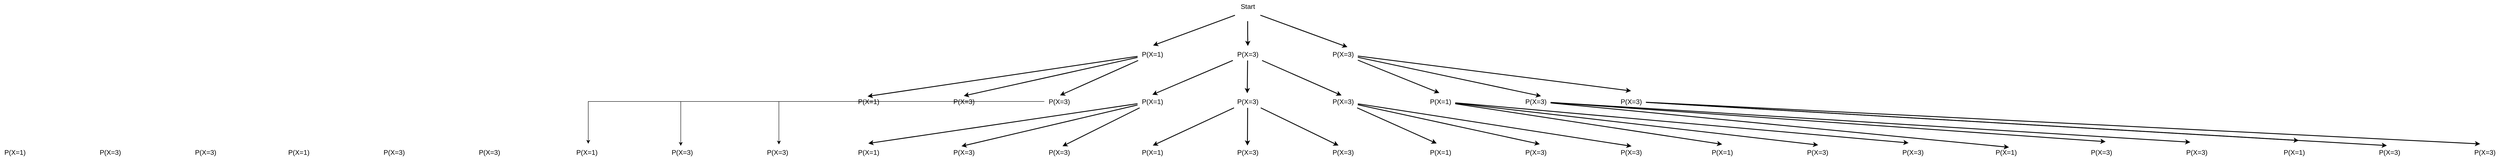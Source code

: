 <mxfile version="24.6.4" type="device">
  <diagram name="Seite-1" id="1O5NaVs8vHWC_d2TGLpn">
    <mxGraphModel dx="5605" dy="1230" grid="1" gridSize="10" guides="1" tooltips="1" connect="1" arrows="1" fold="1" page="1" pageScale="1" pageWidth="1169" pageHeight="827" math="0" shadow="0">
      <root>
        <mxCell id="0" />
        <mxCell id="1" parent="0" />
        <mxCell id="fI5FSbqcZS7DiGbng6kX-1" value="&lt;font style=&quot;font-size: 16px;&quot;&gt;Start&lt;/font&gt;&lt;div style=&quot;font-size: 16px;&quot;&gt;&lt;br style=&quot;font-size: 16px;&quot;&gt;&lt;/div&gt;" style="text;html=1;align=center;verticalAlign=middle;resizable=0;points=[];autosize=1;strokeColor=none;fillColor=none;fontSize=16;strokeWidth=2;" vertex="1" parent="1">
          <mxGeometry x="555" y="75" width="60" height="50" as="geometry" />
        </mxCell>
        <mxCell id="fI5FSbqcZS7DiGbng6kX-3" value="P(X=1)" style="text;html=1;align=center;verticalAlign=middle;resizable=0;points=[];autosize=1;strokeColor=none;fillColor=none;fontSize=16;strokeWidth=2;" vertex="1" parent="1">
          <mxGeometry x="325" y="188" width="70" height="30" as="geometry" />
        </mxCell>
        <mxCell id="fI5FSbqcZS7DiGbng6kX-4" value="P(X=3)" style="text;html=1;align=center;verticalAlign=middle;resizable=0;points=[];autosize=1;strokeColor=none;fillColor=none;fontSize=16;strokeWidth=2;" vertex="1" parent="1">
          <mxGeometry x="550" y="188" width="70" height="30" as="geometry" />
        </mxCell>
        <mxCell id="fI5FSbqcZS7DiGbng6kX-56" style="rounded=0;orthogonalLoop=1;jettySize=auto;html=1;strokeWidth=2;" edge="1" parent="1" source="fI5FSbqcZS7DiGbng6kX-5">
          <mxGeometry relative="1" as="geometry">
            <mxPoint x="1490" y="290" as="targetPoint" />
          </mxGeometry>
        </mxCell>
        <mxCell id="fI5FSbqcZS7DiGbng6kX-5" value="P(X=3)" style="text;html=1;align=center;verticalAlign=middle;resizable=0;points=[];autosize=1;strokeColor=none;fillColor=none;fontSize=16;strokeWidth=2;" vertex="1" parent="1">
          <mxGeometry x="775" y="188" width="70" height="30" as="geometry" />
        </mxCell>
        <mxCell id="fI5FSbqcZS7DiGbng6kX-7" value="P(X=1)" style="text;html=1;align=center;verticalAlign=middle;resizable=0;points=[];autosize=1;strokeColor=none;fillColor=none;fontSize=16;strokeWidth=2;" vertex="1" parent="1">
          <mxGeometry x="325" y="300" width="70" height="30" as="geometry" />
        </mxCell>
        <mxCell id="fI5FSbqcZS7DiGbng6kX-8" value="P(X=3)" style="text;html=1;align=center;verticalAlign=middle;resizable=0;points=[];autosize=1;strokeColor=none;fillColor=none;fontSize=16;strokeWidth=2;" vertex="1" parent="1">
          <mxGeometry x="550" y="300" width="70" height="30" as="geometry" />
        </mxCell>
        <mxCell id="fI5FSbqcZS7DiGbng6kX-9" value="P(X=3)" style="text;html=1;align=center;verticalAlign=middle;resizable=0;points=[];autosize=1;strokeColor=none;fillColor=none;fontSize=16;strokeWidth=2;" vertex="1" parent="1">
          <mxGeometry x="775" y="300" width="70" height="30" as="geometry" />
        </mxCell>
        <mxCell id="fI5FSbqcZS7DiGbng6kX-10" value="P(X=1)" style="text;html=1;align=center;verticalAlign=middle;resizable=0;points=[];autosize=1;strokeColor=none;fillColor=none;fontSize=16;strokeWidth=2;" vertex="1" parent="1">
          <mxGeometry x="1005" y="300" width="70" height="30" as="geometry" />
        </mxCell>
        <mxCell id="fI5FSbqcZS7DiGbng6kX-11" value="P(X=3)" style="text;html=1;align=center;verticalAlign=middle;resizable=0;points=[];autosize=1;strokeColor=none;fillColor=none;fontSize=16;strokeWidth=2;" vertex="1" parent="1">
          <mxGeometry x="1230" y="300" width="70" height="30" as="geometry" />
        </mxCell>
        <mxCell id="fI5FSbqcZS7DiGbng6kX-12" value="P(X=3)" style="text;html=1;align=center;verticalAlign=middle;resizable=0;points=[];autosize=1;strokeColor=none;fillColor=none;fontSize=16;strokeWidth=2;" vertex="1" parent="1">
          <mxGeometry x="1455" y="300" width="70" height="30" as="geometry" />
        </mxCell>
        <mxCell id="fI5FSbqcZS7DiGbng6kX-13" value="P(X=1)" style="text;html=1;align=center;verticalAlign=middle;resizable=0;points=[];autosize=1;strokeColor=none;fillColor=none;fontSize=16;strokeWidth=2;" vertex="1" parent="1">
          <mxGeometry x="-345" y="300" width="70" height="30" as="geometry" />
        </mxCell>
        <mxCell id="fI5FSbqcZS7DiGbng6kX-14" value="P(X=3)" style="text;html=1;align=center;verticalAlign=middle;resizable=0;points=[];autosize=1;strokeColor=none;fillColor=none;fontSize=16;strokeWidth=2;" vertex="1" parent="1">
          <mxGeometry x="-120" y="300" width="70" height="30" as="geometry" />
        </mxCell>
        <mxCell id="fI5FSbqcZS7DiGbng6kX-15" value="P(X=3)" style="text;html=1;align=center;verticalAlign=middle;resizable=0;points=[];autosize=1;strokeColor=none;fillColor=none;fontSize=16;strokeWidth=2;" vertex="1" parent="1">
          <mxGeometry x="105" y="300" width="70" height="30" as="geometry" />
        </mxCell>
        <mxCell id="fI5FSbqcZS7DiGbng6kX-25" value="P(X=1)" style="text;html=1;align=center;verticalAlign=middle;resizable=0;points=[];autosize=1;strokeColor=none;fillColor=none;fontSize=16;strokeWidth=2;" vertex="1" parent="1">
          <mxGeometry x="325" y="420" width="70" height="30" as="geometry" />
        </mxCell>
        <mxCell id="fI5FSbqcZS7DiGbng6kX-26" value="P(X=3)" style="text;html=1;align=center;verticalAlign=middle;resizable=0;points=[];autosize=1;strokeColor=none;fillColor=none;fontSize=16;strokeWidth=2;" vertex="1" parent="1">
          <mxGeometry x="550" y="420" width="70" height="30" as="geometry" />
        </mxCell>
        <mxCell id="fI5FSbqcZS7DiGbng6kX-27" value="P(X=3)" style="text;html=1;align=center;verticalAlign=middle;resizable=0;points=[];autosize=1;strokeColor=none;fillColor=none;fontSize=16;strokeWidth=2;" vertex="1" parent="1">
          <mxGeometry x="775" y="420" width="70" height="30" as="geometry" />
        </mxCell>
        <mxCell id="fI5FSbqcZS7DiGbng6kX-28" value="P(X=1)" style="text;html=1;align=center;verticalAlign=middle;resizable=0;points=[];autosize=1;strokeColor=none;fillColor=none;fontSize=16;strokeWidth=2;" vertex="1" parent="1">
          <mxGeometry x="1005" y="420" width="70" height="30" as="geometry" />
        </mxCell>
        <mxCell id="fI5FSbqcZS7DiGbng6kX-29" value="P(X=3)" style="text;html=1;align=center;verticalAlign=middle;resizable=0;points=[];autosize=1;strokeColor=none;fillColor=none;fontSize=16;strokeWidth=2;" vertex="1" parent="1">
          <mxGeometry x="1230" y="420" width="70" height="30" as="geometry" />
        </mxCell>
        <mxCell id="fI5FSbqcZS7DiGbng6kX-30" value="P(X=3)" style="text;html=1;align=center;verticalAlign=middle;resizable=0;points=[];autosize=1;strokeColor=none;fillColor=none;fontSize=16;strokeWidth=2;" vertex="1" parent="1">
          <mxGeometry x="1455" y="420" width="70" height="30" as="geometry" />
        </mxCell>
        <mxCell id="fI5FSbqcZS7DiGbng6kX-31" value="P(X=1)" style="text;html=1;align=center;verticalAlign=middle;resizable=0;points=[];autosize=1;strokeColor=none;fillColor=none;fontSize=16;strokeWidth=2;" vertex="1" parent="1">
          <mxGeometry x="-345" y="420" width="70" height="30" as="geometry" />
        </mxCell>
        <mxCell id="fI5FSbqcZS7DiGbng6kX-32" value="P(X=3)" style="text;html=1;align=center;verticalAlign=middle;resizable=0;points=[];autosize=1;strokeColor=none;fillColor=none;fontSize=16;strokeWidth=2;" vertex="1" parent="1">
          <mxGeometry x="-120" y="420" width="70" height="30" as="geometry" />
        </mxCell>
        <mxCell id="fI5FSbqcZS7DiGbng6kX-33" value="P(X=3)" style="text;html=1;align=center;verticalAlign=middle;resizable=0;points=[];autosize=1;strokeColor=none;fillColor=none;fontSize=16;strokeWidth=2;" vertex="1" parent="1">
          <mxGeometry x="105" y="420" width="70" height="30" as="geometry" />
        </mxCell>
        <mxCell id="fI5FSbqcZS7DiGbng6kX-34" value="P(X=1)" style="text;html=1;align=center;verticalAlign=middle;resizable=0;points=[];autosize=1;strokeColor=none;fillColor=none;fontSize=16;strokeWidth=2;" vertex="1" parent="1">
          <mxGeometry x="2340" y="420" width="70" height="30" as="geometry" />
        </mxCell>
        <mxCell id="fI5FSbqcZS7DiGbng6kX-35" value="P(X=3)" style="text;html=1;align=center;verticalAlign=middle;resizable=0;points=[];autosize=1;strokeColor=none;fillColor=none;fontSize=16;strokeWidth=2;" vertex="1" parent="1">
          <mxGeometry x="2565" y="420" width="70" height="30" as="geometry" />
        </mxCell>
        <mxCell id="fI5FSbqcZS7DiGbng6kX-36" value="P(X=3)" style="text;html=1;align=center;verticalAlign=middle;resizable=0;points=[];autosize=1;strokeColor=none;fillColor=none;fontSize=16;strokeWidth=2;" vertex="1" parent="1">
          <mxGeometry x="2790" y="420" width="70" height="30" as="geometry" />
        </mxCell>
        <mxCell id="fI5FSbqcZS7DiGbng6kX-37" value="P(X=1)" style="text;html=1;align=center;verticalAlign=middle;resizable=0;points=[];autosize=1;strokeColor=none;fillColor=none;fontSize=16;strokeWidth=2;" vertex="1" parent="1">
          <mxGeometry x="3020" y="420" width="70" height="30" as="geometry" />
        </mxCell>
        <mxCell id="fI5FSbqcZS7DiGbng6kX-38" value="P(X=3)" style="text;html=1;align=center;verticalAlign=middle;resizable=0;points=[];autosize=1;strokeColor=none;fillColor=none;fontSize=16;strokeWidth=2;" vertex="1" parent="1">
          <mxGeometry x="3245" y="420" width="70" height="30" as="geometry" />
        </mxCell>
        <mxCell id="fI5FSbqcZS7DiGbng6kX-39" value="P(X=3)" style="text;html=1;align=center;verticalAlign=middle;resizable=0;points=[];autosize=1;strokeColor=none;fillColor=none;fontSize=16;strokeWidth=2;" vertex="1" parent="1">
          <mxGeometry x="3470" y="420" width="70" height="30" as="geometry" />
        </mxCell>
        <mxCell id="fI5FSbqcZS7DiGbng6kX-40" value="P(X=1)" style="text;html=1;align=center;verticalAlign=middle;resizable=0;points=[];autosize=1;strokeColor=none;fillColor=none;fontSize=16;strokeWidth=2;" vertex="1" parent="1">
          <mxGeometry x="1670" y="420" width="70" height="30" as="geometry" />
        </mxCell>
        <mxCell id="fI5FSbqcZS7DiGbng6kX-41" value="P(X=3)" style="text;html=1;align=center;verticalAlign=middle;resizable=0;points=[];autosize=1;strokeColor=none;fillColor=none;fontSize=16;strokeWidth=2;" vertex="1" parent="1">
          <mxGeometry x="1895" y="420" width="70" height="30" as="geometry" />
        </mxCell>
        <mxCell id="fI5FSbqcZS7DiGbng6kX-42" value="P(X=3)" style="text;html=1;align=center;verticalAlign=middle;resizable=0;points=[];autosize=1;strokeColor=none;fillColor=none;fontSize=16;strokeWidth=2;" vertex="1" parent="1">
          <mxGeometry x="2120" y="420" width="70" height="30" as="geometry" />
        </mxCell>
        <mxCell id="fI5FSbqcZS7DiGbng6kX-43" value="P(X=1)" style="text;html=1;align=center;verticalAlign=middle;resizable=0;points=[];autosize=1;strokeColor=none;fillColor=none;fontSize=16;strokeWidth=2;" vertex="1" parent="1">
          <mxGeometry x="-1690" y="420" width="70" height="30" as="geometry" />
        </mxCell>
        <mxCell id="fI5FSbqcZS7DiGbng6kX-44" value="P(X=3)" style="text;html=1;align=center;verticalAlign=middle;resizable=0;points=[];autosize=1;strokeColor=none;fillColor=none;fontSize=16;strokeWidth=2;" vertex="1" parent="1">
          <mxGeometry x="-1465" y="420" width="70" height="30" as="geometry" />
        </mxCell>
        <mxCell id="fI5FSbqcZS7DiGbng6kX-45" value="P(X=3)" style="text;html=1;align=center;verticalAlign=middle;resizable=0;points=[];autosize=1;strokeColor=none;fillColor=none;fontSize=16;strokeWidth=2;" vertex="1" parent="1">
          <mxGeometry x="-1240" y="420" width="70" height="30" as="geometry" />
        </mxCell>
        <mxCell id="fI5FSbqcZS7DiGbng6kX-46" value="P(X=1)" style="text;html=1;align=center;verticalAlign=middle;resizable=0;points=[];autosize=1;strokeColor=none;fillColor=none;fontSize=16;strokeWidth=2;" vertex="1" parent="1">
          <mxGeometry x="-1010" y="420" width="70" height="30" as="geometry" />
        </mxCell>
        <mxCell id="fI5FSbqcZS7DiGbng6kX-47" value="P(X=3)" style="text;html=1;align=center;verticalAlign=middle;resizable=0;points=[];autosize=1;strokeColor=none;fillColor=none;fontSize=16;strokeWidth=2;" vertex="1" parent="1">
          <mxGeometry x="-785" y="420" width="70" height="30" as="geometry" />
        </mxCell>
        <mxCell id="fI5FSbqcZS7DiGbng6kX-48" value="P(X=3)" style="text;html=1;align=center;verticalAlign=middle;resizable=0;points=[];autosize=1;strokeColor=none;fillColor=none;fontSize=16;strokeWidth=2;" vertex="1" parent="1">
          <mxGeometry x="-560" y="420" width="70" height="30" as="geometry" />
        </mxCell>
        <mxCell id="fI5FSbqcZS7DiGbng6kX-49" value="P(X=1)" style="text;html=1;align=center;verticalAlign=middle;resizable=0;points=[];autosize=1;strokeColor=none;fillColor=none;fontSize=16;strokeWidth=2;" vertex="1" parent="1">
          <mxGeometry x="-2360" y="420" width="70" height="30" as="geometry" />
        </mxCell>
        <mxCell id="fI5FSbqcZS7DiGbng6kX-50" value="P(X=3)" style="text;html=1;align=center;verticalAlign=middle;resizable=0;points=[];autosize=1;strokeColor=none;fillColor=none;fontSize=16;strokeWidth=2;" vertex="1" parent="1">
          <mxGeometry x="-2135" y="420" width="70" height="30" as="geometry" />
        </mxCell>
        <mxCell id="fI5FSbqcZS7DiGbng6kX-51" value="P(X=3)" style="text;html=1;align=center;verticalAlign=middle;resizable=0;points=[];autosize=1;strokeColor=none;fillColor=none;fontSize=16;strokeWidth=2;" vertex="1" parent="1">
          <mxGeometry x="-1910" y="420" width="70" height="30" as="geometry" />
        </mxCell>
        <mxCell id="fI5FSbqcZS7DiGbng6kX-53" style="edgeStyle=orthogonalEdgeStyle;rounded=0;orthogonalLoop=1;jettySize=auto;html=1;entryX=0.506;entryY=-0.14;entryDx=0;entryDy=0;entryPerimeter=0;strokeWidth=2;" edge="1" parent="1" source="fI5FSbqcZS7DiGbng6kX-1" target="fI5FSbqcZS7DiGbng6kX-4">
          <mxGeometry relative="1" as="geometry" />
        </mxCell>
        <mxCell id="fI5FSbqcZS7DiGbng6kX-54" style="rounded=0;orthogonalLoop=1;jettySize=auto;html=1;entryX=0.524;entryY=-0.182;entryDx=0;entryDy=0;entryPerimeter=0;strokeWidth=2;" edge="1" parent="1" source="fI5FSbqcZS7DiGbng6kX-1" target="fI5FSbqcZS7DiGbng6kX-3">
          <mxGeometry relative="1" as="geometry" />
        </mxCell>
        <mxCell id="fI5FSbqcZS7DiGbng6kX-55" style="rounded=0;orthogonalLoop=1;jettySize=auto;html=1;entryX=0.649;entryY=-0.057;entryDx=0;entryDy=0;entryPerimeter=0;strokeWidth=2;" edge="1" parent="1" source="fI5FSbqcZS7DiGbng6kX-1" target="fI5FSbqcZS7DiGbng6kX-5">
          <mxGeometry relative="1" as="geometry" />
        </mxCell>
        <mxCell id="fI5FSbqcZS7DiGbng6kX-57" style="rounded=0;orthogonalLoop=1;jettySize=auto;html=1;entryX=0.677;entryY=0.076;entryDx=0;entryDy=0;entryPerimeter=0;strokeWidth=2;" edge="1" parent="1" source="fI5FSbqcZS7DiGbng6kX-5" target="fI5FSbqcZS7DiGbng6kX-11">
          <mxGeometry relative="1" as="geometry" />
        </mxCell>
        <mxCell id="fI5FSbqcZS7DiGbng6kX-58" style="rounded=0;orthogonalLoop=1;jettySize=auto;html=1;entryX=0.463;entryY=-0.174;entryDx=0;entryDy=0;entryPerimeter=0;strokeWidth=2;" edge="1" parent="1" source="fI5FSbqcZS7DiGbng6kX-5" target="fI5FSbqcZS7DiGbng6kX-10">
          <mxGeometry relative="1" as="geometry" />
        </mxCell>
        <mxCell id="fI5FSbqcZS7DiGbng6kX-60" style="rounded=0;orthogonalLoop=1;jettySize=auto;html=1;entryX=0.486;entryY=-0.152;entryDx=0;entryDy=0;entryPerimeter=0;strokeWidth=2;" edge="1" parent="1" source="fI5FSbqcZS7DiGbng6kX-4" target="fI5FSbqcZS7DiGbng6kX-8">
          <mxGeometry relative="1" as="geometry" />
        </mxCell>
        <mxCell id="fI5FSbqcZS7DiGbng6kX-62" style="rounded=0;orthogonalLoop=1;jettySize=auto;html=1;entryX=0.499;entryY=-0.034;entryDx=0;entryDy=0;entryPerimeter=0;strokeWidth=2;" edge="1" parent="1" source="fI5FSbqcZS7DiGbng6kX-4" target="fI5FSbqcZS7DiGbng6kX-7">
          <mxGeometry relative="1" as="geometry" />
        </mxCell>
        <mxCell id="fI5FSbqcZS7DiGbng6kX-63" style="rounded=0;orthogonalLoop=1;jettySize=auto;html=1;entryX=0.451;entryY=0.021;entryDx=0;entryDy=0;entryPerimeter=0;strokeWidth=2;" edge="1" parent="1" source="fI5FSbqcZS7DiGbng6kX-4" target="fI5FSbqcZS7DiGbng6kX-9">
          <mxGeometry relative="1" as="geometry" />
        </mxCell>
        <mxCell id="fI5FSbqcZS7DiGbng6kX-64" style="rounded=0;orthogonalLoop=1;jettySize=auto;html=1;entryX=0.529;entryY=0.017;entryDx=0;entryDy=0;entryPerimeter=0;strokeWidth=2;" edge="1" parent="1" source="fI5FSbqcZS7DiGbng6kX-3" target="fI5FSbqcZS7DiGbng6kX-15">
          <mxGeometry relative="1" as="geometry" />
        </mxCell>
        <mxCell id="fI5FSbqcZS7DiGbng6kX-65" style="rounded=0;orthogonalLoop=1;jettySize=auto;html=1;entryX=0.499;entryY=0.056;entryDx=0;entryDy=0;entryPerimeter=0;strokeWidth=2;" edge="1" parent="1" source="fI5FSbqcZS7DiGbng6kX-3" target="fI5FSbqcZS7DiGbng6kX-14">
          <mxGeometry relative="1" as="geometry" />
        </mxCell>
        <mxCell id="fI5FSbqcZS7DiGbng6kX-68" style="rounded=0;orthogonalLoop=1;jettySize=auto;html=1;entryX=0.47;entryY=0.095;entryDx=0;entryDy=0;entryPerimeter=0;strokeWidth=2;" edge="1" parent="1" source="fI5FSbqcZS7DiGbng6kX-3" target="fI5FSbqcZS7DiGbng6kX-13">
          <mxGeometry relative="1" as="geometry" />
        </mxCell>
        <mxCell id="fI5FSbqcZS7DiGbng6kX-69" style="rounded=0;orthogonalLoop=1;jettySize=auto;html=1;entryX=0.344;entryY=-0.158;entryDx=0;entryDy=0;entryPerimeter=0;strokeWidth=2;" edge="1" parent="1" source="fI5FSbqcZS7DiGbng6kX-12" target="fI5FSbqcZS7DiGbng6kX-39">
          <mxGeometry relative="1" as="geometry" />
        </mxCell>
        <mxCell id="fI5FSbqcZS7DiGbng6kX-70" style="rounded=0;orthogonalLoop=1;jettySize=auto;html=1;entryX=0.415;entryY=-0.025;entryDx=0;entryDy=0;entryPerimeter=0;strokeWidth=2;" edge="1" parent="1" source="fI5FSbqcZS7DiGbng6kX-12" target="fI5FSbqcZS7DiGbng6kX-38">
          <mxGeometry relative="1" as="geometry" />
        </mxCell>
        <mxCell id="fI5FSbqcZS7DiGbng6kX-71" style="rounded=0;orthogonalLoop=1;jettySize=auto;html=1;entryX=0.658;entryY=-0.425;entryDx=0;entryDy=0;entryPerimeter=0;strokeWidth=2;" edge="1" parent="1" source="fI5FSbqcZS7DiGbng6kX-12" target="fI5FSbqcZS7DiGbng6kX-37">
          <mxGeometry relative="1" as="geometry" />
        </mxCell>
        <mxCell id="fI5FSbqcZS7DiGbng6kX-72" style="rounded=0;orthogonalLoop=1;jettySize=auto;html=1;entryX=0.287;entryY=-0.292;entryDx=0;entryDy=0;entryPerimeter=0;strokeWidth=2;" edge="1" parent="1" source="fI5FSbqcZS7DiGbng6kX-11" target="fI5FSbqcZS7DiGbng6kX-36">
          <mxGeometry relative="1" as="geometry" />
        </mxCell>
        <mxCell id="fI5FSbqcZS7DiGbng6kX-73" style="rounded=0;orthogonalLoop=1;jettySize=auto;html=1;entryX=0.643;entryY=-0.333;entryDx=0;entryDy=0;entryPerimeter=0;strokeWidth=2;" edge="1" parent="1" source="fI5FSbqcZS7DiGbng6kX-11" target="fI5FSbqcZS7DiGbng6kX-35">
          <mxGeometry relative="1" as="geometry" />
        </mxCell>
        <mxCell id="fI5FSbqcZS7DiGbng6kX-74" style="rounded=0;orthogonalLoop=1;jettySize=auto;html=1;entryX=0.601;entryY=0.108;entryDx=0;entryDy=0;entryPerimeter=0;strokeWidth=2;" edge="1" parent="1" source="fI5FSbqcZS7DiGbng6kX-11" target="fI5FSbqcZS7DiGbng6kX-34">
          <mxGeometry relative="1" as="geometry" />
        </mxCell>
        <mxCell id="fI5FSbqcZS7DiGbng6kX-75" style="rounded=0;orthogonalLoop=1;jettySize=auto;html=1;entryX=0.357;entryY=-0.235;entryDx=0;entryDy=0;entryPerimeter=0;strokeWidth=2;" edge="1" parent="1" source="fI5FSbqcZS7DiGbng6kX-10" target="fI5FSbqcZS7DiGbng6kX-42">
          <mxGeometry relative="1" as="geometry" />
        </mxCell>
        <mxCell id="fI5FSbqcZS7DiGbng6kX-76" style="rounded=0;orthogonalLoop=1;jettySize=auto;html=1;entryX=0.523;entryY=-0.068;entryDx=0;entryDy=0;entryPerimeter=0;strokeWidth=2;" edge="1" parent="1" source="fI5FSbqcZS7DiGbng6kX-10" target="fI5FSbqcZS7DiGbng6kX-41">
          <mxGeometry relative="1" as="geometry" />
        </mxCell>
        <mxCell id="fI5FSbqcZS7DiGbng6kX-77" style="rounded=0;orthogonalLoop=1;jettySize=auto;html=1;entryX=0.5;entryY=-0.124;entryDx=0;entryDy=0;entryPerimeter=0;strokeWidth=2;" edge="1" parent="1" source="fI5FSbqcZS7DiGbng6kX-10" target="fI5FSbqcZS7DiGbng6kX-40">
          <mxGeometry relative="1" as="geometry" />
        </mxCell>
        <mxCell id="fI5FSbqcZS7DiGbng6kX-78" style="rounded=0;orthogonalLoop=1;jettySize=auto;html=1;entryX=0.515;entryY=0.027;entryDx=0;entryDy=0;entryPerimeter=0;strokeWidth=2;" edge="1" parent="1" source="fI5FSbqcZS7DiGbng6kX-9" target="fI5FSbqcZS7DiGbng6kX-30">
          <mxGeometry relative="1" as="geometry" />
        </mxCell>
        <mxCell id="fI5FSbqcZS7DiGbng6kX-79" style="rounded=0;orthogonalLoop=1;jettySize=auto;html=1;entryX=0.635;entryY=-0.139;entryDx=0;entryDy=0;entryPerimeter=0;strokeWidth=2;" edge="1" parent="1" source="fI5FSbqcZS7DiGbng6kX-9" target="fI5FSbqcZS7DiGbng6kX-29">
          <mxGeometry relative="1" as="geometry" />
        </mxCell>
        <mxCell id="fI5FSbqcZS7DiGbng6kX-80" style="rounded=0;orthogonalLoop=1;jettySize=auto;html=1;entryX=0.373;entryY=-0.195;entryDx=0;entryDy=0;entryPerimeter=0;strokeWidth=2;" edge="1" parent="1" source="fI5FSbqcZS7DiGbng6kX-9" target="fI5FSbqcZS7DiGbng6kX-28">
          <mxGeometry relative="1" as="geometry" />
        </mxCell>
        <mxCell id="fI5FSbqcZS7DiGbng6kX-81" style="rounded=0;orthogonalLoop=1;jettySize=auto;html=1;entryX=0.349;entryY=-0.028;entryDx=0;entryDy=0;entryPerimeter=0;strokeWidth=2;" edge="1" parent="1" source="fI5FSbqcZS7DiGbng6kX-8" target="fI5FSbqcZS7DiGbng6kX-27">
          <mxGeometry relative="1" as="geometry" />
        </mxCell>
        <mxCell id="fI5FSbqcZS7DiGbng6kX-84" style="rounded=0;orthogonalLoop=1;jettySize=auto;html=1;entryX=0.492;entryY=-0.028;entryDx=0;entryDy=0;entryPerimeter=0;strokeWidth=2;" edge="1" parent="1" source="fI5FSbqcZS7DiGbng6kX-8" target="fI5FSbqcZS7DiGbng6kX-26">
          <mxGeometry relative="1" as="geometry" />
        </mxCell>
        <mxCell id="fI5FSbqcZS7DiGbng6kX-86" style="rounded=0;orthogonalLoop=1;jettySize=auto;html=1;entryX=0.515;entryY=-0.028;entryDx=0;entryDy=0;entryPerimeter=0;strokeWidth=2;" edge="1" parent="1" source="fI5FSbqcZS7DiGbng6kX-8" target="fI5FSbqcZS7DiGbng6kX-25">
          <mxGeometry relative="1" as="geometry" />
        </mxCell>
        <mxCell id="fI5FSbqcZS7DiGbng6kX-87" style="rounded=0;orthogonalLoop=1;jettySize=auto;html=1;entryX=0.613;entryY=0.027;entryDx=0;entryDy=0;entryPerimeter=0;strokeWidth=2;" edge="1" parent="1" source="fI5FSbqcZS7DiGbng6kX-7" target="fI5FSbqcZS7DiGbng6kX-33">
          <mxGeometry relative="1" as="geometry" />
        </mxCell>
        <mxCell id="fI5FSbqcZS7DiGbng6kX-88" style="rounded=0;orthogonalLoop=1;jettySize=auto;html=1;entryX=0.422;entryY=0.027;entryDx=0;entryDy=0;entryPerimeter=0;strokeWidth=2;" edge="1" parent="1" source="fI5FSbqcZS7DiGbng6kX-7" target="fI5FSbqcZS7DiGbng6kX-32">
          <mxGeometry relative="1" as="geometry" />
        </mxCell>
        <mxCell id="fI5FSbqcZS7DiGbng6kX-89" style="rounded=0;orthogonalLoop=1;jettySize=auto;html=1;entryX=0.494;entryY=-0.195;entryDx=0;entryDy=0;entryPerimeter=0;strokeWidth=2;" edge="1" parent="1" source="fI5FSbqcZS7DiGbng6kX-7" target="fI5FSbqcZS7DiGbng6kX-31">
          <mxGeometry relative="1" as="geometry" />
        </mxCell>
        <mxCell id="fI5FSbqcZS7DiGbng6kX-90" style="edgeStyle=orthogonalEdgeStyle;rounded=0;orthogonalLoop=1;jettySize=auto;html=1;entryX=0.55;entryY=-0.114;entryDx=0;entryDy=0;entryPerimeter=0;" edge="1" parent="1" source="fI5FSbqcZS7DiGbng6kX-15" target="fI5FSbqcZS7DiGbng6kX-48">
          <mxGeometry relative="1" as="geometry" />
        </mxCell>
        <mxCell id="fI5FSbqcZS7DiGbng6kX-91" style="edgeStyle=orthogonalEdgeStyle;rounded=0;orthogonalLoop=1;jettySize=auto;html=1;entryX=0.455;entryY=-0.003;entryDx=0;entryDy=0;entryPerimeter=0;" edge="1" parent="1" source="fI5FSbqcZS7DiGbng6kX-15" target="fI5FSbqcZS7DiGbng6kX-47">
          <mxGeometry relative="1" as="geometry" />
        </mxCell>
        <mxCell id="fI5FSbqcZS7DiGbng6kX-92" style="edgeStyle=orthogonalEdgeStyle;rounded=0;orthogonalLoop=1;jettySize=auto;html=1;entryX=0.55;entryY=-0.17;entryDx=0;entryDy=0;entryPerimeter=0;" edge="1" parent="1" source="fI5FSbqcZS7DiGbng6kX-15" target="fI5FSbqcZS7DiGbng6kX-46">
          <mxGeometry relative="1" as="geometry" />
        </mxCell>
      </root>
    </mxGraphModel>
  </diagram>
</mxfile>
